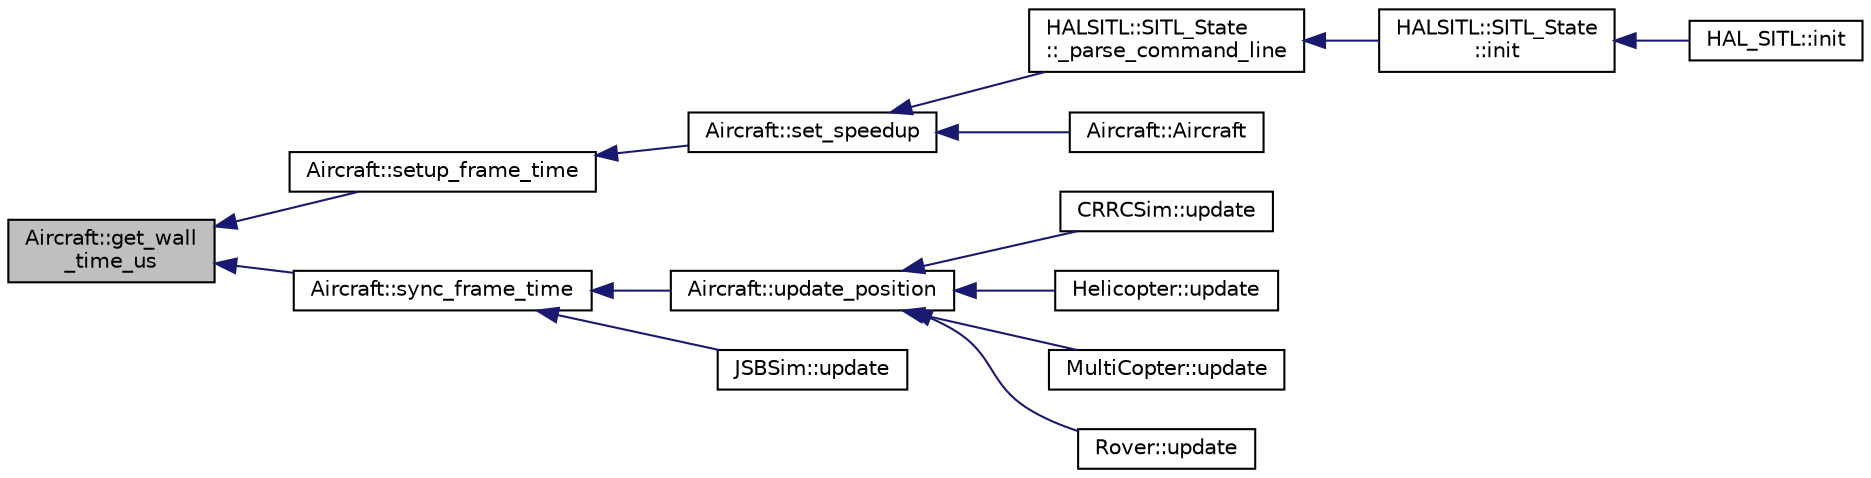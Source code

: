 digraph "Aircraft::get_wall_time_us"
{
 // INTERACTIVE_SVG=YES
  edge [fontname="Helvetica",fontsize="10",labelfontname="Helvetica",labelfontsize="10"];
  node [fontname="Helvetica",fontsize="10",shape=record];
  rankdir="LR";
  Node1 [label="Aircraft::get_wall\l_time_us",height=0.2,width=0.4,color="black", fillcolor="grey75", style="filled" fontcolor="black"];
  Node1 -> Node2 [dir="back",color="midnightblue",fontsize="10",style="solid",fontname="Helvetica"];
  Node2 [label="Aircraft::setup_frame_time",height=0.2,width=0.4,color="black", fillcolor="white", style="filled",URL="$classAircraft.html#ab85a736e17e250991abe1a1c9d77a645"];
  Node2 -> Node3 [dir="back",color="midnightblue",fontsize="10",style="solid",fontname="Helvetica"];
  Node3 [label="Aircraft::set_speedup",height=0.2,width=0.4,color="black", fillcolor="white", style="filled",URL="$classAircraft.html#a85f55e83de0fd7927c5de0cdfa217ed1"];
  Node3 -> Node4 [dir="back",color="midnightblue",fontsize="10",style="solid",fontname="Helvetica"];
  Node4 [label="HALSITL::SITL_State\l::_parse_command_line",height=0.2,width=0.4,color="black", fillcolor="white", style="filled",URL="$classHALSITL_1_1SITL__State.html#a5211ba971055052489d9817c3388c4c2"];
  Node4 -> Node5 [dir="back",color="midnightblue",fontsize="10",style="solid",fontname="Helvetica"];
  Node5 [label="HALSITL::SITL_State\l::init",height=0.2,width=0.4,color="black", fillcolor="white", style="filled",URL="$classHALSITL_1_1SITL__State.html#a7059cb4e279007aae9b06757a68c15af"];
  Node5 -> Node6 [dir="back",color="midnightblue",fontsize="10",style="solid",fontname="Helvetica"];
  Node6 [label="HAL_SITL::init",height=0.2,width=0.4,color="black", fillcolor="white", style="filled",URL="$classHAL__SITL.html#aaee5180f1c92899c19422d24a3ec42d3"];
  Node3 -> Node7 [dir="back",color="midnightblue",fontsize="10",style="solid",fontname="Helvetica"];
  Node7 [label="Aircraft::Aircraft",height=0.2,width=0.4,color="black", fillcolor="white", style="filled",URL="$classAircraft.html#aa74b15169c28c26a3c30d43e61751517",tooltip="-*- tab-width: 4; Mode: C++; c-basic-offset: 4; indent-tabs-mode: nil -*- "];
  Node1 -> Node8 [dir="back",color="midnightblue",fontsize="10",style="solid",fontname="Helvetica"];
  Node8 [label="Aircraft::sync_frame_time",height=0.2,width=0.4,color="black", fillcolor="white", style="filled",URL="$classAircraft.html#a6072b8c60fbcfe0d4b9c45913f84e697"];
  Node8 -> Node9 [dir="back",color="midnightblue",fontsize="10",style="solid",fontname="Helvetica"];
  Node9 [label="Aircraft::update_position",height=0.2,width=0.4,color="black", fillcolor="white", style="filled",URL="$classAircraft.html#af9bf4c2e03c614d5396a5b94d794e57f"];
  Node9 -> Node10 [dir="back",color="midnightblue",fontsize="10",style="solid",fontname="Helvetica"];
  Node10 [label="CRRCSim::update",height=0.2,width=0.4,color="black", fillcolor="white", style="filled",URL="$classCRRCSim.html#ab08e79ebbb84fd46e62c3da83f2c650f"];
  Node9 -> Node11 [dir="back",color="midnightblue",fontsize="10",style="solid",fontname="Helvetica"];
  Node11 [label="Helicopter::update",height=0.2,width=0.4,color="black", fillcolor="white", style="filled",URL="$classHelicopter.html#a679e4dbbeca418ad17aa98aafdc99385"];
  Node9 -> Node12 [dir="back",color="midnightblue",fontsize="10",style="solid",fontname="Helvetica"];
  Node12 [label="MultiCopter::update",height=0.2,width=0.4,color="black", fillcolor="white", style="filled",URL="$classMultiCopter.html#ad4df8bcd20625ce425cc9d73f9aa6a20"];
  Node9 -> Node13 [dir="back",color="midnightblue",fontsize="10",style="solid",fontname="Helvetica"];
  Node13 [label="Rover::update",height=0.2,width=0.4,color="black", fillcolor="white", style="filled",URL="$classRover.html#a1b444db0b18db7f90dfb59e493ab5e29"];
  Node8 -> Node14 [dir="back",color="midnightblue",fontsize="10",style="solid",fontname="Helvetica"];
  Node14 [label="JSBSim::update",height=0.2,width=0.4,color="black", fillcolor="white", style="filled",URL="$classJSBSim.html#af578b81cce90bf59daea6eccc4c09549"];
}
